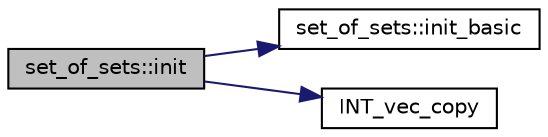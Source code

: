 digraph "set_of_sets::init"
{
  edge [fontname="Helvetica",fontsize="10",labelfontname="Helvetica",labelfontsize="10"];
  node [fontname="Helvetica",fontsize="10",shape=record];
  rankdir="LR";
  Node397 [label="set_of_sets::init",height=0.2,width=0.4,color="black", fillcolor="grey75", style="filled", fontcolor="black"];
  Node397 -> Node398 [color="midnightblue",fontsize="10",style="solid",fontname="Helvetica"];
  Node398 [label="set_of_sets::init_basic",height=0.2,width=0.4,color="black", fillcolor="white", style="filled",URL="$da/dd6/classset__of__sets.html#ae9b4f064df3c95d1aaec58ca6eeeb0ed"];
  Node397 -> Node399 [color="midnightblue",fontsize="10",style="solid",fontname="Helvetica"];
  Node399 [label="INT_vec_copy",height=0.2,width=0.4,color="black", fillcolor="white", style="filled",URL="$df/dbf/sajeeb_8_c.html#ac2d875e27e009af6ec04d17254d11075"];
}
